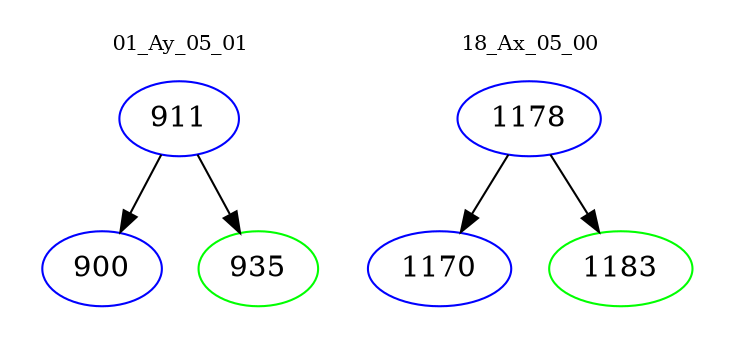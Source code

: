 digraph{
subgraph cluster_0 {
color = white
label = "01_Ay_05_01";
fontsize=10;
T0_911 [label="911", color="blue"]
T0_911 -> T0_900 [color="black"]
T0_900 [label="900", color="blue"]
T0_911 -> T0_935 [color="black"]
T0_935 [label="935", color="green"]
}
subgraph cluster_1 {
color = white
label = "18_Ax_05_00";
fontsize=10;
T1_1178 [label="1178", color="blue"]
T1_1178 -> T1_1170 [color="black"]
T1_1170 [label="1170", color="blue"]
T1_1178 -> T1_1183 [color="black"]
T1_1183 [label="1183", color="green"]
}
}
